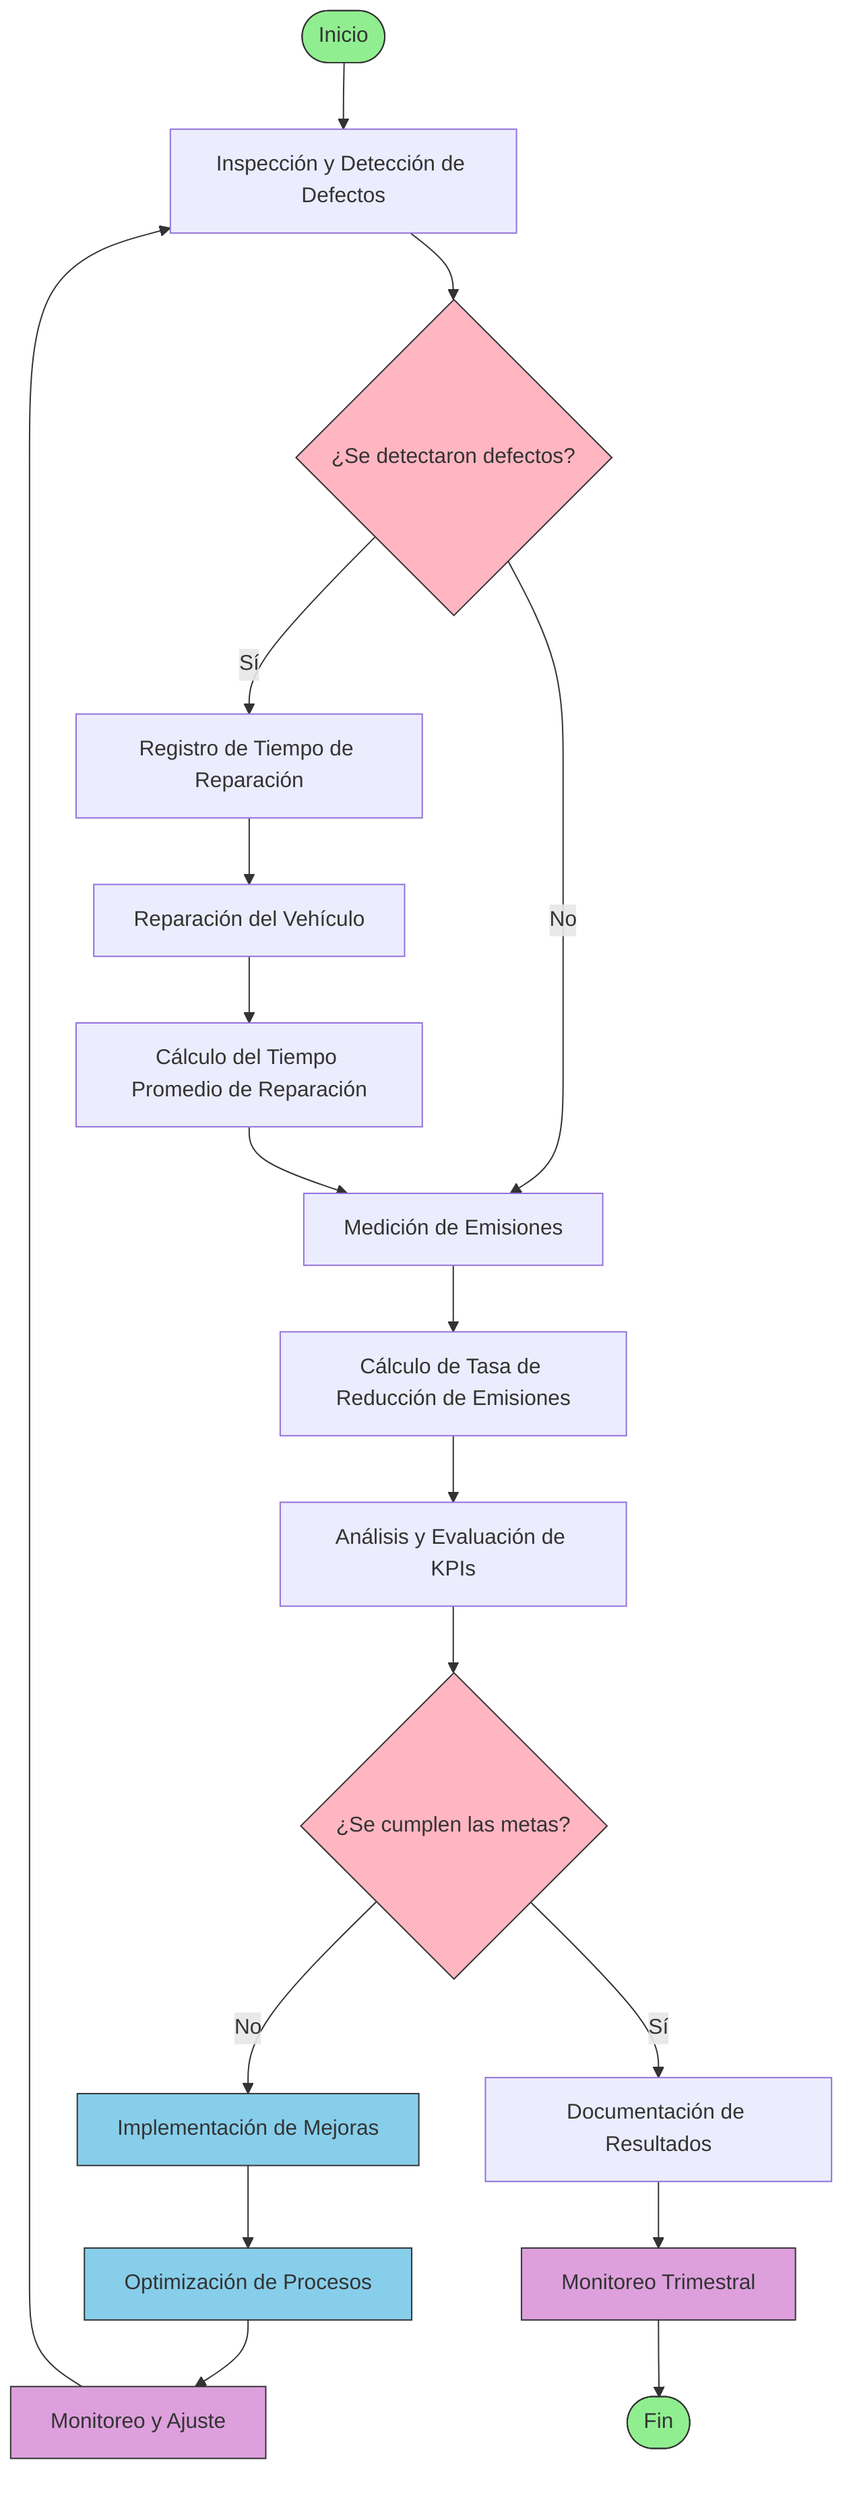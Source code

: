 flowchart TD
    A([Inicio]) --> B[Inspección y Detección de Defectos]
    B --> C{¿Se detectaron defectos?}
    
    C -->|Sí| D[Registro de Tiempo de Reparación]
    D --> E[Reparación del Vehículo]
    E --> F[Cálculo del Tiempo Promedio de Reparación]
    
    C -->|No| G[Medición de Emisiones]
    F --> G
    
    G --> H[Cálculo de Tasa de Reducción de Emisiones]
    H --> I[Análisis y Evaluación de KPIs]
    
    I --> J{¿Se cumplen las metas?}
    J -->|No| K[Implementación de Mejoras]
    K --> L[Optimización de Procesos]
    L --> M[Monitoreo y Ajuste]
    M --> B
    
    J -->|Sí| N[Documentación de Resultados]
    N --> O[Monitoreo Trimestral]
    O --> P([Fin])

    style A fill:#90EE90,stroke:#333
    style P fill:#90EE90,stroke:#333
    style C fill:#FFB6C1,stroke:#333
    style J fill:#FFB6C1,stroke:#333
    style K fill:#87CEEB,stroke:#333
    style L fill:#87CEEB,stroke:#333
    style M fill:#DDA0DD,stroke:#333
    style O fill:#DDA0DD,stroke:#333